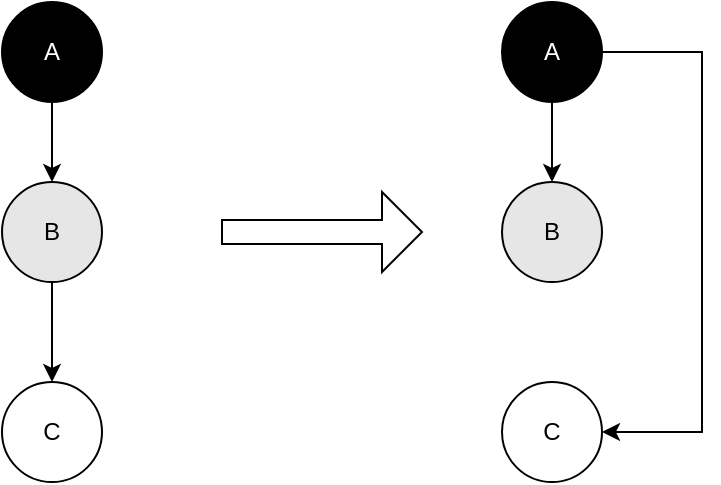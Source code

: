 <mxfile version="15.4.0" type="device" pages="2"><diagram id="0pHZRYQwiCu_CXCCVsf_" name="第 1 页"><mxGraphModel dx="946" dy="623" grid="1" gridSize="10" guides="1" tooltips="1" connect="1" arrows="1" fold="1" page="1" pageScale="1" pageWidth="827" pageHeight="1169" math="0" shadow="0"><root><mxCell id="0"/><mxCell id="1" parent="0"/><mxCell id="wu6JImoyafoQkXG_tmzD-2" style="edgeStyle=orthogonalEdgeStyle;rounded=0;orthogonalLoop=1;jettySize=auto;html=1;exitX=0.5;exitY=1;exitDx=0;exitDy=0;entryX=0.5;entryY=0;entryDx=0;entryDy=0;" edge="1" parent="1" source="wu6JImoyafoQkXG_tmzD-3" target="wu6JImoyafoQkXG_tmzD-5"><mxGeometry relative="1" as="geometry"/></mxCell><mxCell id="wu6JImoyafoQkXG_tmzD-3" value="&lt;font color=&quot;#ffffff&quot;&gt;A&lt;/font&gt;" style="ellipse;whiteSpace=wrap;html=1;aspect=fixed;fillColor=#000000;" vertex="1" parent="1"><mxGeometry x="100" y="300" width="50" height="50" as="geometry"/></mxCell><mxCell id="wu6JImoyafoQkXG_tmzD-16" style="edgeStyle=orthogonalEdgeStyle;rounded=0;orthogonalLoop=1;jettySize=auto;html=1;exitX=0.5;exitY=1;exitDx=0;exitDy=0;startArrow=none;startFill=0;endArrow=classic;endFill=1;" edge="1" parent="1" source="wu6JImoyafoQkXG_tmzD-5" target="wu6JImoyafoQkXG_tmzD-6"><mxGeometry relative="1" as="geometry"/></mxCell><mxCell id="wu6JImoyafoQkXG_tmzD-5" value="B" style="ellipse;whiteSpace=wrap;html=1;aspect=fixed;fillColor=#E6E6E6;" vertex="1" parent="1"><mxGeometry x="100" y="390" width="50" height="50" as="geometry"/></mxCell><mxCell id="wu6JImoyafoQkXG_tmzD-6" value="C" style="ellipse;whiteSpace=wrap;html=1;aspect=fixed;fillColor=#FFFFFF;" vertex="1" parent="1"><mxGeometry x="100" y="490" width="50" height="50" as="geometry"/></mxCell><mxCell id="wu6JImoyafoQkXG_tmzD-11" style="edgeStyle=orthogonalEdgeStyle;rounded=0;orthogonalLoop=1;jettySize=auto;html=1;exitX=0.5;exitY=1;exitDx=0;exitDy=0;entryX=0.5;entryY=0;entryDx=0;entryDy=0;" edge="1" parent="1" source="wu6JImoyafoQkXG_tmzD-12" target="wu6JImoyafoQkXG_tmzD-13"><mxGeometry relative="1" as="geometry"/></mxCell><mxCell id="wu6JImoyafoQkXG_tmzD-17" style="edgeStyle=orthogonalEdgeStyle;rounded=0;orthogonalLoop=1;jettySize=auto;html=1;exitX=1;exitY=0.5;exitDx=0;exitDy=0;entryX=1;entryY=0.5;entryDx=0;entryDy=0;startArrow=none;startFill=0;endArrow=classic;endFill=1;" edge="1" parent="1" source="wu6JImoyafoQkXG_tmzD-12" target="wu6JImoyafoQkXG_tmzD-15"><mxGeometry relative="1" as="geometry"><Array as="points"><mxPoint x="450" y="325"/><mxPoint x="450" y="515"/></Array></mxGeometry></mxCell><mxCell id="wu6JImoyafoQkXG_tmzD-12" value="&lt;font color=&quot;#ffffff&quot;&gt;A&lt;/font&gt;" style="ellipse;whiteSpace=wrap;html=1;aspect=fixed;fillColor=#000000;" vertex="1" parent="1"><mxGeometry x="350" y="300" width="50" height="50" as="geometry"/></mxCell><mxCell id="wu6JImoyafoQkXG_tmzD-13" value="B" style="ellipse;whiteSpace=wrap;html=1;aspect=fixed;fillColor=#E6E6E6;" vertex="1" parent="1"><mxGeometry x="350" y="390" width="50" height="50" as="geometry"/></mxCell><mxCell id="wu6JImoyafoQkXG_tmzD-15" value="C" style="ellipse;whiteSpace=wrap;html=1;aspect=fixed;fillColor=#FFFFFF;" vertex="1" parent="1"><mxGeometry x="350" y="490" width="50" height="50" as="geometry"/></mxCell><mxCell id="wu6JImoyafoQkXG_tmzD-18" value="" style="shape=singleArrow;whiteSpace=wrap;html=1;" vertex="1" parent="1"><mxGeometry x="210" y="395" width="100" height="40" as="geometry"/></mxCell></root></mxGraphModel></diagram><diagram id="kBaQ5gelgrhPzXF1JZiT" name="第 2 页"><mxGraphModel dx="946" dy="623" grid="1" gridSize="10" guides="1" tooltips="1" connect="1" arrows="1" fold="1" page="1" pageScale="1" pageWidth="827" pageHeight="1169" math="0" shadow="0"><root><mxCell id="-FvWGx8fbGaiqJhGzj08-0"/><mxCell id="-FvWGx8fbGaiqJhGzj08-1" parent="-FvWGx8fbGaiqJhGzj08-0"/><mxCell id="_9pBYovUQ7qdx8NuMLgS-0" style="edgeStyle=orthogonalEdgeStyle;rounded=0;orthogonalLoop=1;jettySize=auto;html=1;exitX=0.5;exitY=1;exitDx=0;exitDy=0;entryX=0.5;entryY=0;entryDx=0;entryDy=0;" edge="1" parent="-FvWGx8fbGaiqJhGzj08-1" source="_9pBYovUQ7qdx8NuMLgS-1"><mxGeometry relative="1" as="geometry"><mxPoint x="125" y="390" as="targetPoint"/></mxGeometry></mxCell><mxCell id="_9pBYovUQ7qdx8NuMLgS-1" value="&lt;font color=&quot;#ffffff&quot;&gt;A&lt;/font&gt;" style="ellipse;whiteSpace=wrap;html=1;aspect=fixed;fillColor=#000000;" vertex="1" parent="-FvWGx8fbGaiqJhGzj08-1"><mxGeometry x="100" y="300" width="50" height="50" as="geometry"/></mxCell><mxCell id="_9pBYovUQ7qdx8NuMLgS-2" style="edgeStyle=orthogonalEdgeStyle;rounded=0;orthogonalLoop=1;jettySize=auto;html=1;exitX=0.5;exitY=1;exitDx=0;exitDy=0;startArrow=none;startFill=0;endArrow=classic;endFill=1;" edge="1" parent="-FvWGx8fbGaiqJhGzj08-1"><mxGeometry relative="1" as="geometry"><mxPoint x="125" y="440" as="sourcePoint"/><mxPoint x="125" y="490" as="targetPoint"/></mxGeometry></mxCell><mxCell id="_9pBYovUQ7qdx8NuMLgS-5" style="edgeStyle=orthogonalEdgeStyle;rounded=0;orthogonalLoop=1;jettySize=auto;html=1;exitX=0.5;exitY=1;exitDx=0;exitDy=0;entryX=0.5;entryY=0;entryDx=0;entryDy=0;" edge="1" parent="-FvWGx8fbGaiqJhGzj08-1" source="_9pBYovUQ7qdx8NuMLgS-7"><mxGeometry relative="1" as="geometry"><mxPoint x="375" y="390" as="targetPoint"/></mxGeometry></mxCell><mxCell id="_9pBYovUQ7qdx8NuMLgS-7" value="&lt;font color=&quot;#ffffff&quot;&gt;A&lt;/font&gt;" style="ellipse;whiteSpace=wrap;html=1;aspect=fixed;fillColor=#000000;" vertex="1" parent="-FvWGx8fbGaiqJhGzj08-1"><mxGeometry x="350" y="300" width="50" height="50" as="geometry"/></mxCell><mxCell id="_9pBYovUQ7qdx8NuMLgS-10" value="" style="shape=singleArrow;whiteSpace=wrap;html=1;" vertex="1" parent="-FvWGx8fbGaiqJhGzj08-1"><mxGeometry x="210" y="395" width="100" height="40" as="geometry"/></mxCell><mxCell id="_9pBYovUQ7qdx8NuMLgS-11" value="&lt;font color=&quot;#ffffff&quot;&gt;B&lt;/font&gt;" style="ellipse;whiteSpace=wrap;html=1;aspect=fixed;fillColor=#000000;" vertex="1" parent="-FvWGx8fbGaiqJhGzj08-1"><mxGeometry x="100" y="390" width="50" height="50" as="geometry"/></mxCell><mxCell id="_9pBYovUQ7qdx8NuMLgS-12" value="&lt;font color=&quot;#ffffff&quot;&gt;C&lt;/font&gt;" style="ellipse;whiteSpace=wrap;html=1;aspect=fixed;fillColor=#000000;" vertex="1" parent="-FvWGx8fbGaiqJhGzj08-1"><mxGeometry x="100" y="490" width="50" height="50" as="geometry"/></mxCell><mxCell id="_9pBYovUQ7qdx8NuMLgS-13" value="&lt;font color=&quot;#ffffff&quot;&gt;B&lt;/font&gt;" style="ellipse;whiteSpace=wrap;html=1;aspect=fixed;fillColor=#000000;" vertex="1" parent="-FvWGx8fbGaiqJhGzj08-1"><mxGeometry x="350" y="390" width="50" height="50" as="geometry"/></mxCell><mxCell id="_9pBYovUQ7qdx8NuMLgS-14" value="&lt;font color=&quot;#ffffff&quot;&gt;C&lt;/font&gt;" style="ellipse;whiteSpace=wrap;html=1;aspect=fixed;fillColor=#000000;" vertex="1" parent="-FvWGx8fbGaiqJhGzj08-1"><mxGeometry x="350" y="490" width="50" height="50" as="geometry"/></mxCell></root></mxGraphModel></diagram></mxfile>